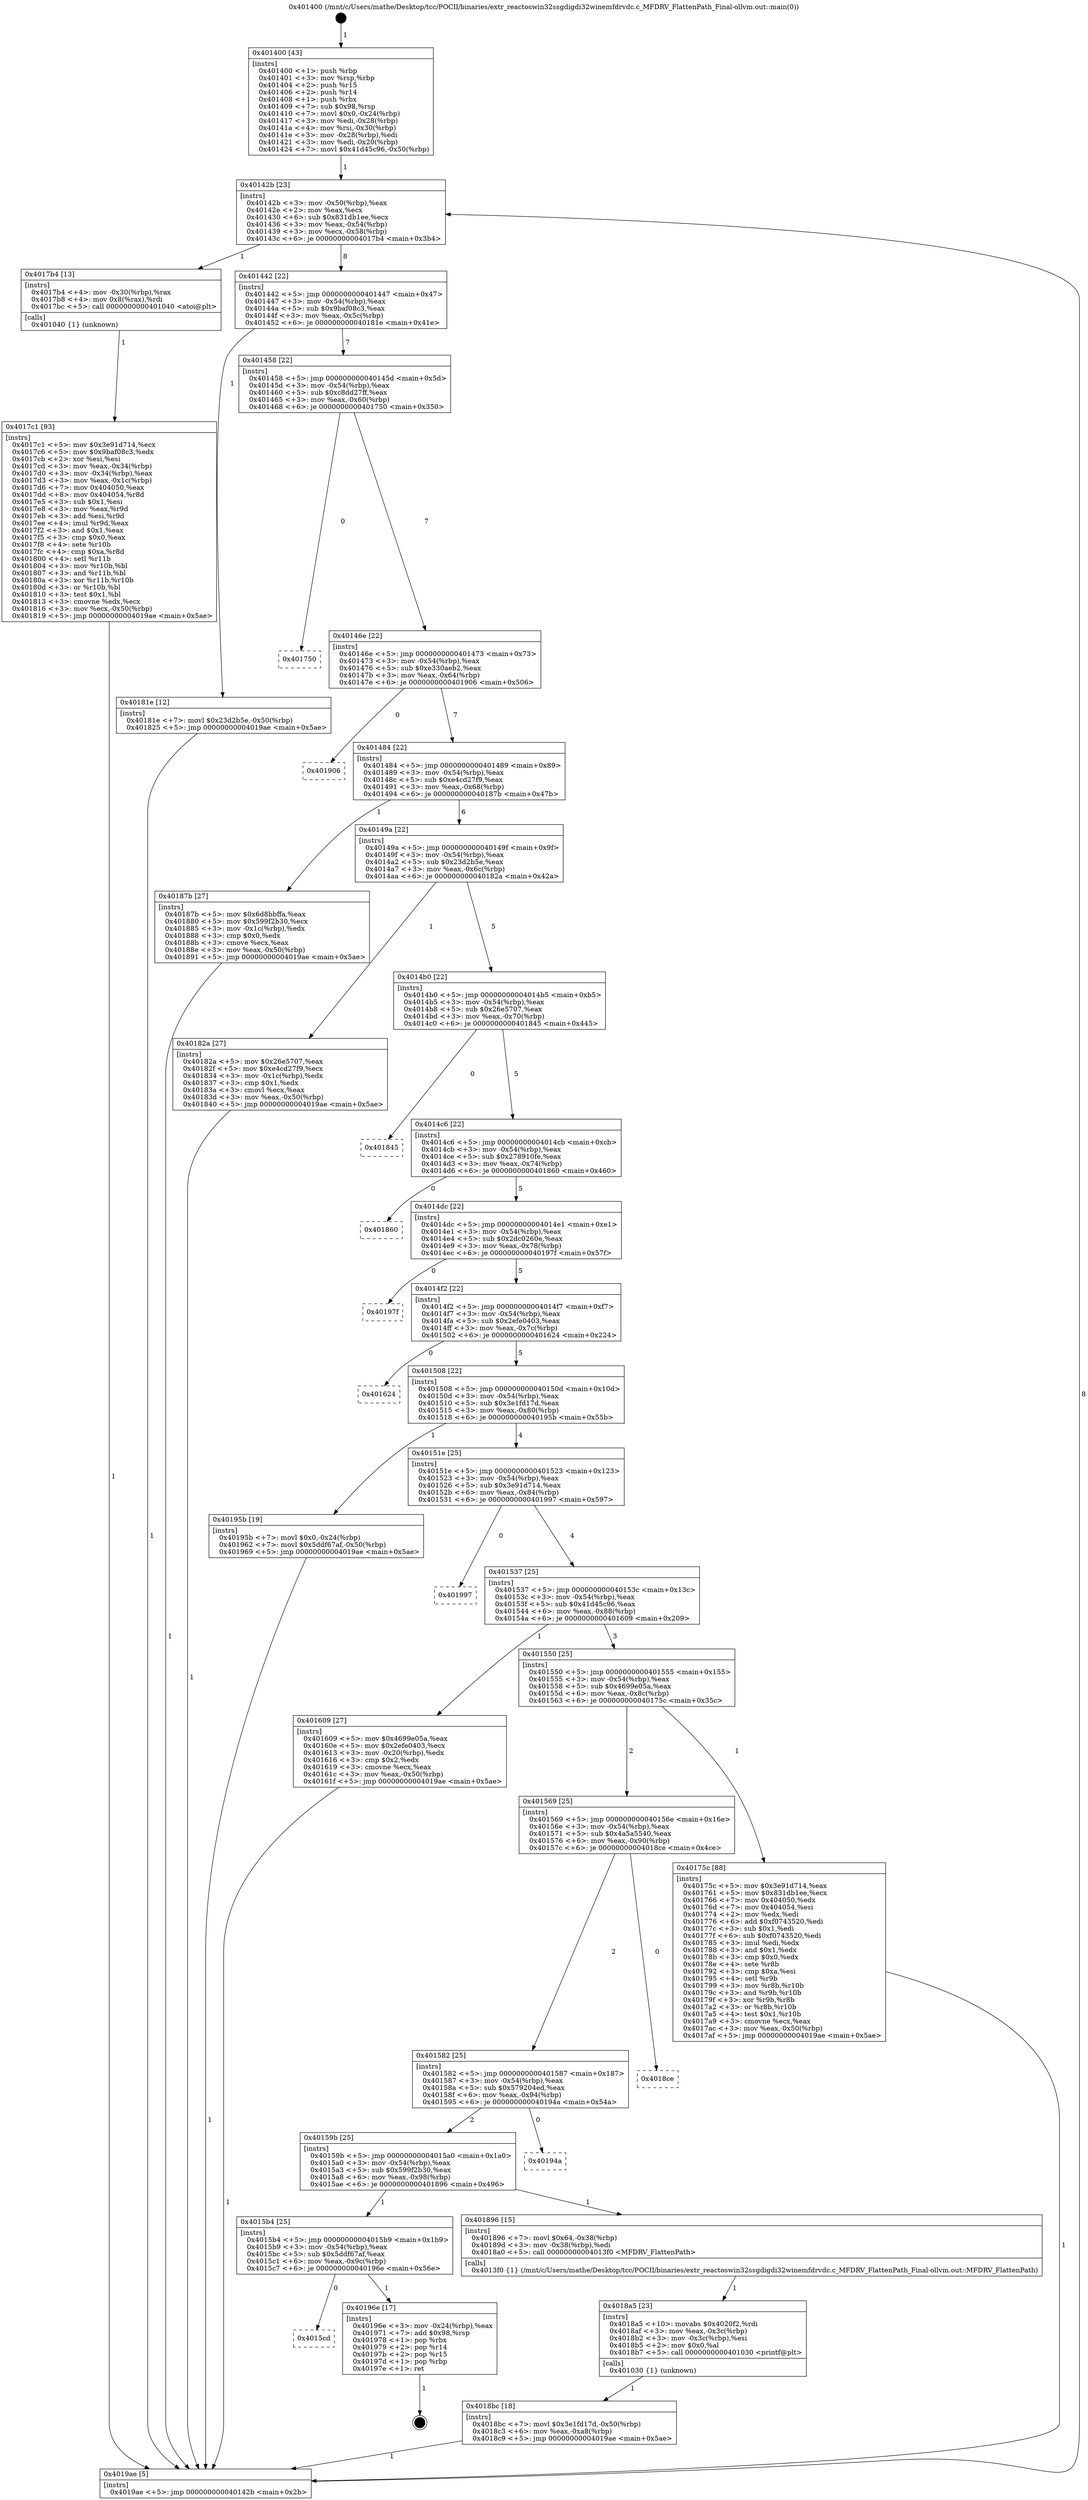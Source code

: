 digraph "0x401400" {
  label = "0x401400 (/mnt/c/Users/mathe/Desktop/tcc/POCII/binaries/extr_reactoswin32ssgdigdi32winemfdrvdc.c_MFDRV_FlattenPath_Final-ollvm.out::main(0))"
  labelloc = "t"
  node[shape=record]

  Entry [label="",width=0.3,height=0.3,shape=circle,fillcolor=black,style=filled]
  "0x40142b" [label="{
     0x40142b [23]\l
     | [instrs]\l
     &nbsp;&nbsp;0x40142b \<+3\>: mov -0x50(%rbp),%eax\l
     &nbsp;&nbsp;0x40142e \<+2\>: mov %eax,%ecx\l
     &nbsp;&nbsp;0x401430 \<+6\>: sub $0x831db1ee,%ecx\l
     &nbsp;&nbsp;0x401436 \<+3\>: mov %eax,-0x54(%rbp)\l
     &nbsp;&nbsp;0x401439 \<+3\>: mov %ecx,-0x58(%rbp)\l
     &nbsp;&nbsp;0x40143c \<+6\>: je 00000000004017b4 \<main+0x3b4\>\l
  }"]
  "0x4017b4" [label="{
     0x4017b4 [13]\l
     | [instrs]\l
     &nbsp;&nbsp;0x4017b4 \<+4\>: mov -0x30(%rbp),%rax\l
     &nbsp;&nbsp;0x4017b8 \<+4\>: mov 0x8(%rax),%rdi\l
     &nbsp;&nbsp;0x4017bc \<+5\>: call 0000000000401040 \<atoi@plt\>\l
     | [calls]\l
     &nbsp;&nbsp;0x401040 \{1\} (unknown)\l
  }"]
  "0x401442" [label="{
     0x401442 [22]\l
     | [instrs]\l
     &nbsp;&nbsp;0x401442 \<+5\>: jmp 0000000000401447 \<main+0x47\>\l
     &nbsp;&nbsp;0x401447 \<+3\>: mov -0x54(%rbp),%eax\l
     &nbsp;&nbsp;0x40144a \<+5\>: sub $0x9baf08c3,%eax\l
     &nbsp;&nbsp;0x40144f \<+3\>: mov %eax,-0x5c(%rbp)\l
     &nbsp;&nbsp;0x401452 \<+6\>: je 000000000040181e \<main+0x41e\>\l
  }"]
  Exit [label="",width=0.3,height=0.3,shape=circle,fillcolor=black,style=filled,peripheries=2]
  "0x40181e" [label="{
     0x40181e [12]\l
     | [instrs]\l
     &nbsp;&nbsp;0x40181e \<+7\>: movl $0x23d2b5e,-0x50(%rbp)\l
     &nbsp;&nbsp;0x401825 \<+5\>: jmp 00000000004019ae \<main+0x5ae\>\l
  }"]
  "0x401458" [label="{
     0x401458 [22]\l
     | [instrs]\l
     &nbsp;&nbsp;0x401458 \<+5\>: jmp 000000000040145d \<main+0x5d\>\l
     &nbsp;&nbsp;0x40145d \<+3\>: mov -0x54(%rbp),%eax\l
     &nbsp;&nbsp;0x401460 \<+5\>: sub $0xc8dd27ff,%eax\l
     &nbsp;&nbsp;0x401465 \<+3\>: mov %eax,-0x60(%rbp)\l
     &nbsp;&nbsp;0x401468 \<+6\>: je 0000000000401750 \<main+0x350\>\l
  }"]
  "0x4015cd" [label="{
     0x4015cd\l
  }", style=dashed]
  "0x401750" [label="{
     0x401750\l
  }", style=dashed]
  "0x40146e" [label="{
     0x40146e [22]\l
     | [instrs]\l
     &nbsp;&nbsp;0x40146e \<+5\>: jmp 0000000000401473 \<main+0x73\>\l
     &nbsp;&nbsp;0x401473 \<+3\>: mov -0x54(%rbp),%eax\l
     &nbsp;&nbsp;0x401476 \<+5\>: sub $0xe330aeb2,%eax\l
     &nbsp;&nbsp;0x40147b \<+3\>: mov %eax,-0x64(%rbp)\l
     &nbsp;&nbsp;0x40147e \<+6\>: je 0000000000401906 \<main+0x506\>\l
  }"]
  "0x40196e" [label="{
     0x40196e [17]\l
     | [instrs]\l
     &nbsp;&nbsp;0x40196e \<+3\>: mov -0x24(%rbp),%eax\l
     &nbsp;&nbsp;0x401971 \<+7\>: add $0x98,%rsp\l
     &nbsp;&nbsp;0x401978 \<+1\>: pop %rbx\l
     &nbsp;&nbsp;0x401979 \<+2\>: pop %r14\l
     &nbsp;&nbsp;0x40197b \<+2\>: pop %r15\l
     &nbsp;&nbsp;0x40197d \<+1\>: pop %rbp\l
     &nbsp;&nbsp;0x40197e \<+1\>: ret\l
  }"]
  "0x401906" [label="{
     0x401906\l
  }", style=dashed]
  "0x401484" [label="{
     0x401484 [22]\l
     | [instrs]\l
     &nbsp;&nbsp;0x401484 \<+5\>: jmp 0000000000401489 \<main+0x89\>\l
     &nbsp;&nbsp;0x401489 \<+3\>: mov -0x54(%rbp),%eax\l
     &nbsp;&nbsp;0x40148c \<+5\>: sub $0xe4cd27f9,%eax\l
     &nbsp;&nbsp;0x401491 \<+3\>: mov %eax,-0x68(%rbp)\l
     &nbsp;&nbsp;0x401494 \<+6\>: je 000000000040187b \<main+0x47b\>\l
  }"]
  "0x4018bc" [label="{
     0x4018bc [18]\l
     | [instrs]\l
     &nbsp;&nbsp;0x4018bc \<+7\>: movl $0x3e1fd17d,-0x50(%rbp)\l
     &nbsp;&nbsp;0x4018c3 \<+6\>: mov %eax,-0xa8(%rbp)\l
     &nbsp;&nbsp;0x4018c9 \<+5\>: jmp 00000000004019ae \<main+0x5ae\>\l
  }"]
  "0x40187b" [label="{
     0x40187b [27]\l
     | [instrs]\l
     &nbsp;&nbsp;0x40187b \<+5\>: mov $0x6d8bbffa,%eax\l
     &nbsp;&nbsp;0x401880 \<+5\>: mov $0x599f2b30,%ecx\l
     &nbsp;&nbsp;0x401885 \<+3\>: mov -0x1c(%rbp),%edx\l
     &nbsp;&nbsp;0x401888 \<+3\>: cmp $0x0,%edx\l
     &nbsp;&nbsp;0x40188b \<+3\>: cmove %ecx,%eax\l
     &nbsp;&nbsp;0x40188e \<+3\>: mov %eax,-0x50(%rbp)\l
     &nbsp;&nbsp;0x401891 \<+5\>: jmp 00000000004019ae \<main+0x5ae\>\l
  }"]
  "0x40149a" [label="{
     0x40149a [22]\l
     | [instrs]\l
     &nbsp;&nbsp;0x40149a \<+5\>: jmp 000000000040149f \<main+0x9f\>\l
     &nbsp;&nbsp;0x40149f \<+3\>: mov -0x54(%rbp),%eax\l
     &nbsp;&nbsp;0x4014a2 \<+5\>: sub $0x23d2b5e,%eax\l
     &nbsp;&nbsp;0x4014a7 \<+3\>: mov %eax,-0x6c(%rbp)\l
     &nbsp;&nbsp;0x4014aa \<+6\>: je 000000000040182a \<main+0x42a\>\l
  }"]
  "0x4018a5" [label="{
     0x4018a5 [23]\l
     | [instrs]\l
     &nbsp;&nbsp;0x4018a5 \<+10\>: movabs $0x4020f2,%rdi\l
     &nbsp;&nbsp;0x4018af \<+3\>: mov %eax,-0x3c(%rbp)\l
     &nbsp;&nbsp;0x4018b2 \<+3\>: mov -0x3c(%rbp),%esi\l
     &nbsp;&nbsp;0x4018b5 \<+2\>: mov $0x0,%al\l
     &nbsp;&nbsp;0x4018b7 \<+5\>: call 0000000000401030 \<printf@plt\>\l
     | [calls]\l
     &nbsp;&nbsp;0x401030 \{1\} (unknown)\l
  }"]
  "0x40182a" [label="{
     0x40182a [27]\l
     | [instrs]\l
     &nbsp;&nbsp;0x40182a \<+5\>: mov $0x26e5707,%eax\l
     &nbsp;&nbsp;0x40182f \<+5\>: mov $0xe4cd27f9,%ecx\l
     &nbsp;&nbsp;0x401834 \<+3\>: mov -0x1c(%rbp),%edx\l
     &nbsp;&nbsp;0x401837 \<+3\>: cmp $0x1,%edx\l
     &nbsp;&nbsp;0x40183a \<+3\>: cmovl %ecx,%eax\l
     &nbsp;&nbsp;0x40183d \<+3\>: mov %eax,-0x50(%rbp)\l
     &nbsp;&nbsp;0x401840 \<+5\>: jmp 00000000004019ae \<main+0x5ae\>\l
  }"]
  "0x4014b0" [label="{
     0x4014b0 [22]\l
     | [instrs]\l
     &nbsp;&nbsp;0x4014b0 \<+5\>: jmp 00000000004014b5 \<main+0xb5\>\l
     &nbsp;&nbsp;0x4014b5 \<+3\>: mov -0x54(%rbp),%eax\l
     &nbsp;&nbsp;0x4014b8 \<+5\>: sub $0x26e5707,%eax\l
     &nbsp;&nbsp;0x4014bd \<+3\>: mov %eax,-0x70(%rbp)\l
     &nbsp;&nbsp;0x4014c0 \<+6\>: je 0000000000401845 \<main+0x445\>\l
  }"]
  "0x4015b4" [label="{
     0x4015b4 [25]\l
     | [instrs]\l
     &nbsp;&nbsp;0x4015b4 \<+5\>: jmp 00000000004015b9 \<main+0x1b9\>\l
     &nbsp;&nbsp;0x4015b9 \<+3\>: mov -0x54(%rbp),%eax\l
     &nbsp;&nbsp;0x4015bc \<+5\>: sub $0x5ddf67af,%eax\l
     &nbsp;&nbsp;0x4015c1 \<+6\>: mov %eax,-0x9c(%rbp)\l
     &nbsp;&nbsp;0x4015c7 \<+6\>: je 000000000040196e \<main+0x56e\>\l
  }"]
  "0x401845" [label="{
     0x401845\l
  }", style=dashed]
  "0x4014c6" [label="{
     0x4014c6 [22]\l
     | [instrs]\l
     &nbsp;&nbsp;0x4014c6 \<+5\>: jmp 00000000004014cb \<main+0xcb\>\l
     &nbsp;&nbsp;0x4014cb \<+3\>: mov -0x54(%rbp),%eax\l
     &nbsp;&nbsp;0x4014ce \<+5\>: sub $0x278910fe,%eax\l
     &nbsp;&nbsp;0x4014d3 \<+3\>: mov %eax,-0x74(%rbp)\l
     &nbsp;&nbsp;0x4014d6 \<+6\>: je 0000000000401860 \<main+0x460\>\l
  }"]
  "0x401896" [label="{
     0x401896 [15]\l
     | [instrs]\l
     &nbsp;&nbsp;0x401896 \<+7\>: movl $0x64,-0x38(%rbp)\l
     &nbsp;&nbsp;0x40189d \<+3\>: mov -0x38(%rbp),%edi\l
     &nbsp;&nbsp;0x4018a0 \<+5\>: call 00000000004013f0 \<MFDRV_FlattenPath\>\l
     | [calls]\l
     &nbsp;&nbsp;0x4013f0 \{1\} (/mnt/c/Users/mathe/Desktop/tcc/POCII/binaries/extr_reactoswin32ssgdigdi32winemfdrvdc.c_MFDRV_FlattenPath_Final-ollvm.out::MFDRV_FlattenPath)\l
  }"]
  "0x401860" [label="{
     0x401860\l
  }", style=dashed]
  "0x4014dc" [label="{
     0x4014dc [22]\l
     | [instrs]\l
     &nbsp;&nbsp;0x4014dc \<+5\>: jmp 00000000004014e1 \<main+0xe1\>\l
     &nbsp;&nbsp;0x4014e1 \<+3\>: mov -0x54(%rbp),%eax\l
     &nbsp;&nbsp;0x4014e4 \<+5\>: sub $0x2dc0260e,%eax\l
     &nbsp;&nbsp;0x4014e9 \<+3\>: mov %eax,-0x78(%rbp)\l
     &nbsp;&nbsp;0x4014ec \<+6\>: je 000000000040197f \<main+0x57f\>\l
  }"]
  "0x40159b" [label="{
     0x40159b [25]\l
     | [instrs]\l
     &nbsp;&nbsp;0x40159b \<+5\>: jmp 00000000004015a0 \<main+0x1a0\>\l
     &nbsp;&nbsp;0x4015a0 \<+3\>: mov -0x54(%rbp),%eax\l
     &nbsp;&nbsp;0x4015a3 \<+5\>: sub $0x599f2b30,%eax\l
     &nbsp;&nbsp;0x4015a8 \<+6\>: mov %eax,-0x98(%rbp)\l
     &nbsp;&nbsp;0x4015ae \<+6\>: je 0000000000401896 \<main+0x496\>\l
  }"]
  "0x40197f" [label="{
     0x40197f\l
  }", style=dashed]
  "0x4014f2" [label="{
     0x4014f2 [22]\l
     | [instrs]\l
     &nbsp;&nbsp;0x4014f2 \<+5\>: jmp 00000000004014f7 \<main+0xf7\>\l
     &nbsp;&nbsp;0x4014f7 \<+3\>: mov -0x54(%rbp),%eax\l
     &nbsp;&nbsp;0x4014fa \<+5\>: sub $0x2efe0403,%eax\l
     &nbsp;&nbsp;0x4014ff \<+3\>: mov %eax,-0x7c(%rbp)\l
     &nbsp;&nbsp;0x401502 \<+6\>: je 0000000000401624 \<main+0x224\>\l
  }"]
  "0x40194a" [label="{
     0x40194a\l
  }", style=dashed]
  "0x401624" [label="{
     0x401624\l
  }", style=dashed]
  "0x401508" [label="{
     0x401508 [22]\l
     | [instrs]\l
     &nbsp;&nbsp;0x401508 \<+5\>: jmp 000000000040150d \<main+0x10d\>\l
     &nbsp;&nbsp;0x40150d \<+3\>: mov -0x54(%rbp),%eax\l
     &nbsp;&nbsp;0x401510 \<+5\>: sub $0x3e1fd17d,%eax\l
     &nbsp;&nbsp;0x401515 \<+3\>: mov %eax,-0x80(%rbp)\l
     &nbsp;&nbsp;0x401518 \<+6\>: je 000000000040195b \<main+0x55b\>\l
  }"]
  "0x401582" [label="{
     0x401582 [25]\l
     | [instrs]\l
     &nbsp;&nbsp;0x401582 \<+5\>: jmp 0000000000401587 \<main+0x187\>\l
     &nbsp;&nbsp;0x401587 \<+3\>: mov -0x54(%rbp),%eax\l
     &nbsp;&nbsp;0x40158a \<+5\>: sub $0x579204ed,%eax\l
     &nbsp;&nbsp;0x40158f \<+6\>: mov %eax,-0x94(%rbp)\l
     &nbsp;&nbsp;0x401595 \<+6\>: je 000000000040194a \<main+0x54a\>\l
  }"]
  "0x40195b" [label="{
     0x40195b [19]\l
     | [instrs]\l
     &nbsp;&nbsp;0x40195b \<+7\>: movl $0x0,-0x24(%rbp)\l
     &nbsp;&nbsp;0x401962 \<+7\>: movl $0x5ddf67af,-0x50(%rbp)\l
     &nbsp;&nbsp;0x401969 \<+5\>: jmp 00000000004019ae \<main+0x5ae\>\l
  }"]
  "0x40151e" [label="{
     0x40151e [25]\l
     | [instrs]\l
     &nbsp;&nbsp;0x40151e \<+5\>: jmp 0000000000401523 \<main+0x123\>\l
     &nbsp;&nbsp;0x401523 \<+3\>: mov -0x54(%rbp),%eax\l
     &nbsp;&nbsp;0x401526 \<+5\>: sub $0x3e91d714,%eax\l
     &nbsp;&nbsp;0x40152b \<+6\>: mov %eax,-0x84(%rbp)\l
     &nbsp;&nbsp;0x401531 \<+6\>: je 0000000000401997 \<main+0x597\>\l
  }"]
  "0x4018ce" [label="{
     0x4018ce\l
  }", style=dashed]
  "0x401997" [label="{
     0x401997\l
  }", style=dashed]
  "0x401537" [label="{
     0x401537 [25]\l
     | [instrs]\l
     &nbsp;&nbsp;0x401537 \<+5\>: jmp 000000000040153c \<main+0x13c\>\l
     &nbsp;&nbsp;0x40153c \<+3\>: mov -0x54(%rbp),%eax\l
     &nbsp;&nbsp;0x40153f \<+5\>: sub $0x41d45c96,%eax\l
     &nbsp;&nbsp;0x401544 \<+6\>: mov %eax,-0x88(%rbp)\l
     &nbsp;&nbsp;0x40154a \<+6\>: je 0000000000401609 \<main+0x209\>\l
  }"]
  "0x4017c1" [label="{
     0x4017c1 [93]\l
     | [instrs]\l
     &nbsp;&nbsp;0x4017c1 \<+5\>: mov $0x3e91d714,%ecx\l
     &nbsp;&nbsp;0x4017c6 \<+5\>: mov $0x9baf08c3,%edx\l
     &nbsp;&nbsp;0x4017cb \<+2\>: xor %esi,%esi\l
     &nbsp;&nbsp;0x4017cd \<+3\>: mov %eax,-0x34(%rbp)\l
     &nbsp;&nbsp;0x4017d0 \<+3\>: mov -0x34(%rbp),%eax\l
     &nbsp;&nbsp;0x4017d3 \<+3\>: mov %eax,-0x1c(%rbp)\l
     &nbsp;&nbsp;0x4017d6 \<+7\>: mov 0x404050,%eax\l
     &nbsp;&nbsp;0x4017dd \<+8\>: mov 0x404054,%r8d\l
     &nbsp;&nbsp;0x4017e5 \<+3\>: sub $0x1,%esi\l
     &nbsp;&nbsp;0x4017e8 \<+3\>: mov %eax,%r9d\l
     &nbsp;&nbsp;0x4017eb \<+3\>: add %esi,%r9d\l
     &nbsp;&nbsp;0x4017ee \<+4\>: imul %r9d,%eax\l
     &nbsp;&nbsp;0x4017f2 \<+3\>: and $0x1,%eax\l
     &nbsp;&nbsp;0x4017f5 \<+3\>: cmp $0x0,%eax\l
     &nbsp;&nbsp;0x4017f8 \<+4\>: sete %r10b\l
     &nbsp;&nbsp;0x4017fc \<+4\>: cmp $0xa,%r8d\l
     &nbsp;&nbsp;0x401800 \<+4\>: setl %r11b\l
     &nbsp;&nbsp;0x401804 \<+3\>: mov %r10b,%bl\l
     &nbsp;&nbsp;0x401807 \<+3\>: and %r11b,%bl\l
     &nbsp;&nbsp;0x40180a \<+3\>: xor %r11b,%r10b\l
     &nbsp;&nbsp;0x40180d \<+3\>: or %r10b,%bl\l
     &nbsp;&nbsp;0x401810 \<+3\>: test $0x1,%bl\l
     &nbsp;&nbsp;0x401813 \<+3\>: cmovne %edx,%ecx\l
     &nbsp;&nbsp;0x401816 \<+3\>: mov %ecx,-0x50(%rbp)\l
     &nbsp;&nbsp;0x401819 \<+5\>: jmp 00000000004019ae \<main+0x5ae\>\l
  }"]
  "0x401609" [label="{
     0x401609 [27]\l
     | [instrs]\l
     &nbsp;&nbsp;0x401609 \<+5\>: mov $0x4699e05a,%eax\l
     &nbsp;&nbsp;0x40160e \<+5\>: mov $0x2efe0403,%ecx\l
     &nbsp;&nbsp;0x401613 \<+3\>: mov -0x20(%rbp),%edx\l
     &nbsp;&nbsp;0x401616 \<+3\>: cmp $0x2,%edx\l
     &nbsp;&nbsp;0x401619 \<+3\>: cmovne %ecx,%eax\l
     &nbsp;&nbsp;0x40161c \<+3\>: mov %eax,-0x50(%rbp)\l
     &nbsp;&nbsp;0x40161f \<+5\>: jmp 00000000004019ae \<main+0x5ae\>\l
  }"]
  "0x401550" [label="{
     0x401550 [25]\l
     | [instrs]\l
     &nbsp;&nbsp;0x401550 \<+5\>: jmp 0000000000401555 \<main+0x155\>\l
     &nbsp;&nbsp;0x401555 \<+3\>: mov -0x54(%rbp),%eax\l
     &nbsp;&nbsp;0x401558 \<+5\>: sub $0x4699e05a,%eax\l
     &nbsp;&nbsp;0x40155d \<+6\>: mov %eax,-0x8c(%rbp)\l
     &nbsp;&nbsp;0x401563 \<+6\>: je 000000000040175c \<main+0x35c\>\l
  }"]
  "0x4019ae" [label="{
     0x4019ae [5]\l
     | [instrs]\l
     &nbsp;&nbsp;0x4019ae \<+5\>: jmp 000000000040142b \<main+0x2b\>\l
  }"]
  "0x401400" [label="{
     0x401400 [43]\l
     | [instrs]\l
     &nbsp;&nbsp;0x401400 \<+1\>: push %rbp\l
     &nbsp;&nbsp;0x401401 \<+3\>: mov %rsp,%rbp\l
     &nbsp;&nbsp;0x401404 \<+2\>: push %r15\l
     &nbsp;&nbsp;0x401406 \<+2\>: push %r14\l
     &nbsp;&nbsp;0x401408 \<+1\>: push %rbx\l
     &nbsp;&nbsp;0x401409 \<+7\>: sub $0x98,%rsp\l
     &nbsp;&nbsp;0x401410 \<+7\>: movl $0x0,-0x24(%rbp)\l
     &nbsp;&nbsp;0x401417 \<+3\>: mov %edi,-0x28(%rbp)\l
     &nbsp;&nbsp;0x40141a \<+4\>: mov %rsi,-0x30(%rbp)\l
     &nbsp;&nbsp;0x40141e \<+3\>: mov -0x28(%rbp),%edi\l
     &nbsp;&nbsp;0x401421 \<+3\>: mov %edi,-0x20(%rbp)\l
     &nbsp;&nbsp;0x401424 \<+7\>: movl $0x41d45c96,-0x50(%rbp)\l
  }"]
  "0x401569" [label="{
     0x401569 [25]\l
     | [instrs]\l
     &nbsp;&nbsp;0x401569 \<+5\>: jmp 000000000040156e \<main+0x16e\>\l
     &nbsp;&nbsp;0x40156e \<+3\>: mov -0x54(%rbp),%eax\l
     &nbsp;&nbsp;0x401571 \<+5\>: sub $0x4a5a5540,%eax\l
     &nbsp;&nbsp;0x401576 \<+6\>: mov %eax,-0x90(%rbp)\l
     &nbsp;&nbsp;0x40157c \<+6\>: je 00000000004018ce \<main+0x4ce\>\l
  }"]
  "0x40175c" [label="{
     0x40175c [88]\l
     | [instrs]\l
     &nbsp;&nbsp;0x40175c \<+5\>: mov $0x3e91d714,%eax\l
     &nbsp;&nbsp;0x401761 \<+5\>: mov $0x831db1ee,%ecx\l
     &nbsp;&nbsp;0x401766 \<+7\>: mov 0x404050,%edx\l
     &nbsp;&nbsp;0x40176d \<+7\>: mov 0x404054,%esi\l
     &nbsp;&nbsp;0x401774 \<+2\>: mov %edx,%edi\l
     &nbsp;&nbsp;0x401776 \<+6\>: add $0xf0743520,%edi\l
     &nbsp;&nbsp;0x40177c \<+3\>: sub $0x1,%edi\l
     &nbsp;&nbsp;0x40177f \<+6\>: sub $0xf0743520,%edi\l
     &nbsp;&nbsp;0x401785 \<+3\>: imul %edi,%edx\l
     &nbsp;&nbsp;0x401788 \<+3\>: and $0x1,%edx\l
     &nbsp;&nbsp;0x40178b \<+3\>: cmp $0x0,%edx\l
     &nbsp;&nbsp;0x40178e \<+4\>: sete %r8b\l
     &nbsp;&nbsp;0x401792 \<+3\>: cmp $0xa,%esi\l
     &nbsp;&nbsp;0x401795 \<+4\>: setl %r9b\l
     &nbsp;&nbsp;0x401799 \<+3\>: mov %r8b,%r10b\l
     &nbsp;&nbsp;0x40179c \<+3\>: and %r9b,%r10b\l
     &nbsp;&nbsp;0x40179f \<+3\>: xor %r9b,%r8b\l
     &nbsp;&nbsp;0x4017a2 \<+3\>: or %r8b,%r10b\l
     &nbsp;&nbsp;0x4017a5 \<+4\>: test $0x1,%r10b\l
     &nbsp;&nbsp;0x4017a9 \<+3\>: cmovne %ecx,%eax\l
     &nbsp;&nbsp;0x4017ac \<+3\>: mov %eax,-0x50(%rbp)\l
     &nbsp;&nbsp;0x4017af \<+5\>: jmp 00000000004019ae \<main+0x5ae\>\l
  }"]
  Entry -> "0x401400" [label=" 1"]
  "0x40142b" -> "0x4017b4" [label=" 1"]
  "0x40142b" -> "0x401442" [label=" 8"]
  "0x40196e" -> Exit [label=" 1"]
  "0x401442" -> "0x40181e" [label=" 1"]
  "0x401442" -> "0x401458" [label=" 7"]
  "0x4015b4" -> "0x4015cd" [label=" 0"]
  "0x401458" -> "0x401750" [label=" 0"]
  "0x401458" -> "0x40146e" [label=" 7"]
  "0x4015b4" -> "0x40196e" [label=" 1"]
  "0x40146e" -> "0x401906" [label=" 0"]
  "0x40146e" -> "0x401484" [label=" 7"]
  "0x40195b" -> "0x4019ae" [label=" 1"]
  "0x401484" -> "0x40187b" [label=" 1"]
  "0x401484" -> "0x40149a" [label=" 6"]
  "0x4018bc" -> "0x4019ae" [label=" 1"]
  "0x40149a" -> "0x40182a" [label=" 1"]
  "0x40149a" -> "0x4014b0" [label=" 5"]
  "0x4018a5" -> "0x4018bc" [label=" 1"]
  "0x4014b0" -> "0x401845" [label=" 0"]
  "0x4014b0" -> "0x4014c6" [label=" 5"]
  "0x401896" -> "0x4018a5" [label=" 1"]
  "0x4014c6" -> "0x401860" [label=" 0"]
  "0x4014c6" -> "0x4014dc" [label=" 5"]
  "0x40159b" -> "0x4015b4" [label=" 1"]
  "0x4014dc" -> "0x40197f" [label=" 0"]
  "0x4014dc" -> "0x4014f2" [label=" 5"]
  "0x40159b" -> "0x401896" [label=" 1"]
  "0x4014f2" -> "0x401624" [label=" 0"]
  "0x4014f2" -> "0x401508" [label=" 5"]
  "0x401582" -> "0x40159b" [label=" 2"]
  "0x401508" -> "0x40195b" [label=" 1"]
  "0x401508" -> "0x40151e" [label=" 4"]
  "0x401582" -> "0x40194a" [label=" 0"]
  "0x40151e" -> "0x401997" [label=" 0"]
  "0x40151e" -> "0x401537" [label=" 4"]
  "0x401569" -> "0x401582" [label=" 2"]
  "0x401537" -> "0x401609" [label=" 1"]
  "0x401537" -> "0x401550" [label=" 3"]
  "0x401609" -> "0x4019ae" [label=" 1"]
  "0x401400" -> "0x40142b" [label=" 1"]
  "0x4019ae" -> "0x40142b" [label=" 8"]
  "0x401569" -> "0x4018ce" [label=" 0"]
  "0x401550" -> "0x40175c" [label=" 1"]
  "0x401550" -> "0x401569" [label=" 2"]
  "0x40175c" -> "0x4019ae" [label=" 1"]
  "0x4017b4" -> "0x4017c1" [label=" 1"]
  "0x4017c1" -> "0x4019ae" [label=" 1"]
  "0x40181e" -> "0x4019ae" [label=" 1"]
  "0x40182a" -> "0x4019ae" [label=" 1"]
  "0x40187b" -> "0x4019ae" [label=" 1"]
}
